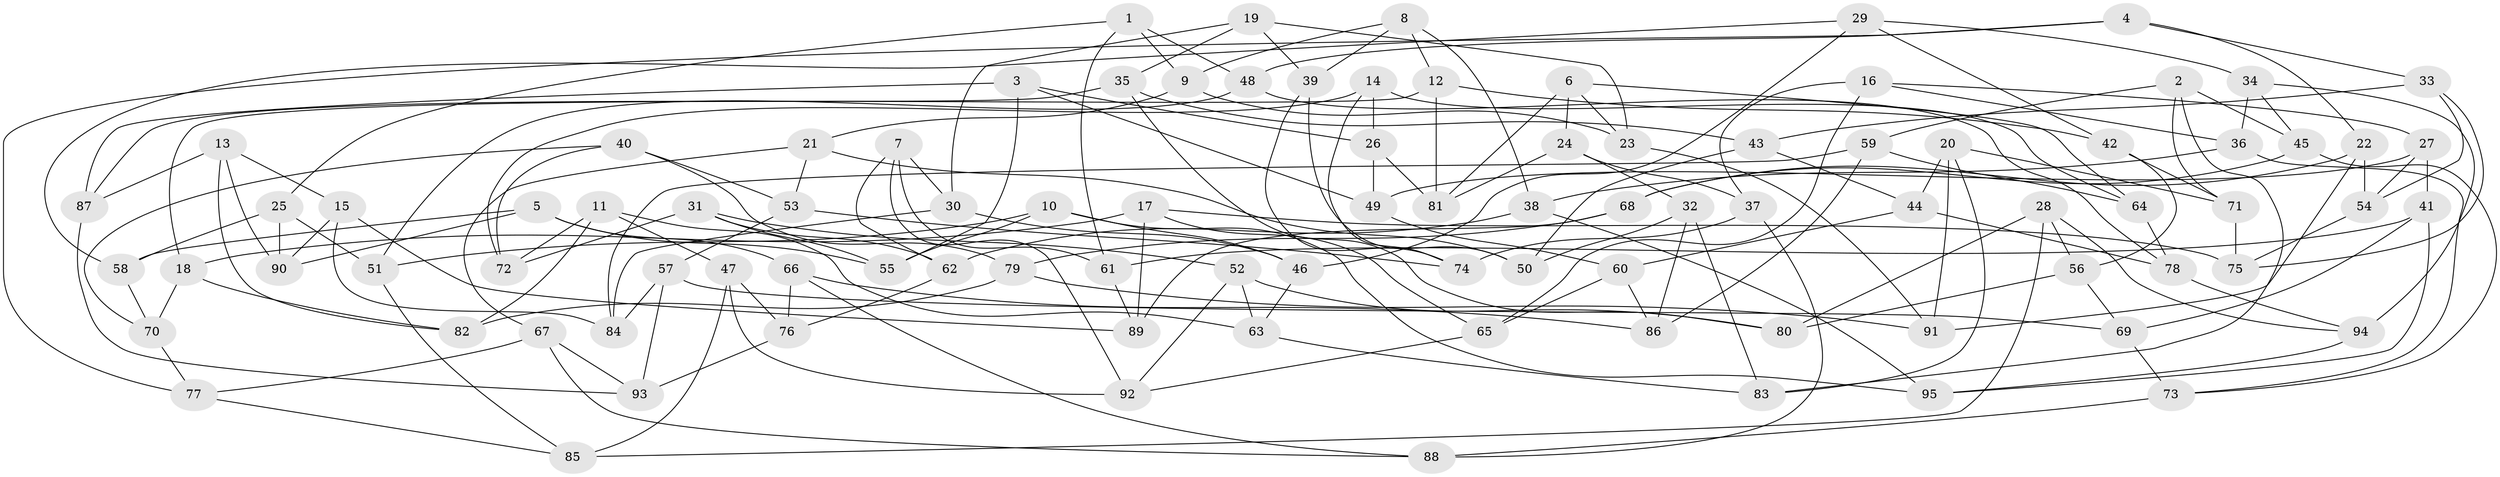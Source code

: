 // coarse degree distribution, {10: 0.07894736842105263, 8: 0.07894736842105263, 9: 0.10526315789473684, 3: 0.07894736842105263, 7: 0.10526315789473684, 11: 0.02631578947368421, 4: 0.47368421052631576, 5: 0.05263157894736842}
// Generated by graph-tools (version 1.1) at 2025/53/03/04/25 22:53:30]
// undirected, 95 vertices, 190 edges
graph export_dot {
  node [color=gray90,style=filled];
  1;
  2;
  3;
  4;
  5;
  6;
  7;
  8;
  9;
  10;
  11;
  12;
  13;
  14;
  15;
  16;
  17;
  18;
  19;
  20;
  21;
  22;
  23;
  24;
  25;
  26;
  27;
  28;
  29;
  30;
  31;
  32;
  33;
  34;
  35;
  36;
  37;
  38;
  39;
  40;
  41;
  42;
  43;
  44;
  45;
  46;
  47;
  48;
  49;
  50;
  51;
  52;
  53;
  54;
  55;
  56;
  57;
  58;
  59;
  60;
  61;
  62;
  63;
  64;
  65;
  66;
  67;
  68;
  69;
  70;
  71;
  72;
  73;
  74;
  75;
  76;
  77;
  78;
  79;
  80;
  81;
  82;
  83;
  84;
  85;
  86;
  87;
  88;
  89;
  90;
  91;
  92;
  93;
  94;
  95;
  1 -- 48;
  1 -- 61;
  1 -- 9;
  1 -- 25;
  2 -- 45;
  2 -- 71;
  2 -- 83;
  2 -- 59;
  3 -- 26;
  3 -- 55;
  3 -- 49;
  3 -- 87;
  4 -- 22;
  4 -- 48;
  4 -- 33;
  4 -- 77;
  5 -- 55;
  5 -- 58;
  5 -- 66;
  5 -- 90;
  6 -- 81;
  6 -- 64;
  6 -- 23;
  6 -- 24;
  7 -- 62;
  7 -- 92;
  7 -- 61;
  7 -- 30;
  8 -- 9;
  8 -- 12;
  8 -- 38;
  8 -- 39;
  9 -- 23;
  9 -- 21;
  10 -- 46;
  10 -- 55;
  10 -- 51;
  10 -- 95;
  11 -- 63;
  11 -- 47;
  11 -- 72;
  11 -- 82;
  12 -- 18;
  12 -- 42;
  12 -- 81;
  13 -- 87;
  13 -- 15;
  13 -- 82;
  13 -- 90;
  14 -- 26;
  14 -- 74;
  14 -- 72;
  14 -- 64;
  15 -- 90;
  15 -- 89;
  15 -- 84;
  16 -- 27;
  16 -- 36;
  16 -- 65;
  16 -- 37;
  17 -- 65;
  17 -- 18;
  17 -- 89;
  17 -- 75;
  18 -- 70;
  18 -- 82;
  19 -- 23;
  19 -- 39;
  19 -- 35;
  19 -- 30;
  20 -- 91;
  20 -- 44;
  20 -- 71;
  20 -- 83;
  21 -- 67;
  21 -- 53;
  21 -- 50;
  22 -- 68;
  22 -- 91;
  22 -- 54;
  23 -- 91;
  24 -- 32;
  24 -- 81;
  24 -- 37;
  25 -- 58;
  25 -- 51;
  25 -- 90;
  26 -- 49;
  26 -- 81;
  27 -- 54;
  27 -- 49;
  27 -- 41;
  28 -- 80;
  28 -- 56;
  28 -- 94;
  28 -- 85;
  29 -- 58;
  29 -- 34;
  29 -- 46;
  29 -- 42;
  30 -- 84;
  30 -- 46;
  31 -- 62;
  31 -- 72;
  31 -- 52;
  31 -- 55;
  32 -- 50;
  32 -- 86;
  32 -- 83;
  33 -- 75;
  33 -- 43;
  33 -- 54;
  34 -- 45;
  34 -- 36;
  34 -- 94;
  35 -- 80;
  35 -- 43;
  35 -- 87;
  36 -- 73;
  36 -- 38;
  37 -- 74;
  37 -- 88;
  38 -- 95;
  38 -- 62;
  39 -- 50;
  39 -- 74;
  40 -- 53;
  40 -- 70;
  40 -- 79;
  40 -- 72;
  41 -- 61;
  41 -- 95;
  41 -- 69;
  42 -- 71;
  42 -- 56;
  43 -- 44;
  43 -- 50;
  44 -- 78;
  44 -- 60;
  45 -- 73;
  45 -- 68;
  46 -- 63;
  47 -- 92;
  47 -- 76;
  47 -- 85;
  48 -- 51;
  48 -- 78;
  49 -- 60;
  51 -- 85;
  52 -- 80;
  52 -- 63;
  52 -- 92;
  53 -- 57;
  53 -- 74;
  54 -- 75;
  56 -- 69;
  56 -- 80;
  57 -- 69;
  57 -- 93;
  57 -- 84;
  58 -- 70;
  59 -- 64;
  59 -- 84;
  59 -- 86;
  60 -- 86;
  60 -- 65;
  61 -- 89;
  62 -- 76;
  63 -- 83;
  64 -- 78;
  65 -- 92;
  66 -- 76;
  66 -- 86;
  66 -- 88;
  67 -- 93;
  67 -- 88;
  67 -- 77;
  68 -- 89;
  68 -- 79;
  69 -- 73;
  70 -- 77;
  71 -- 75;
  73 -- 88;
  76 -- 93;
  77 -- 85;
  78 -- 94;
  79 -- 91;
  79 -- 82;
  87 -- 93;
  94 -- 95;
}
